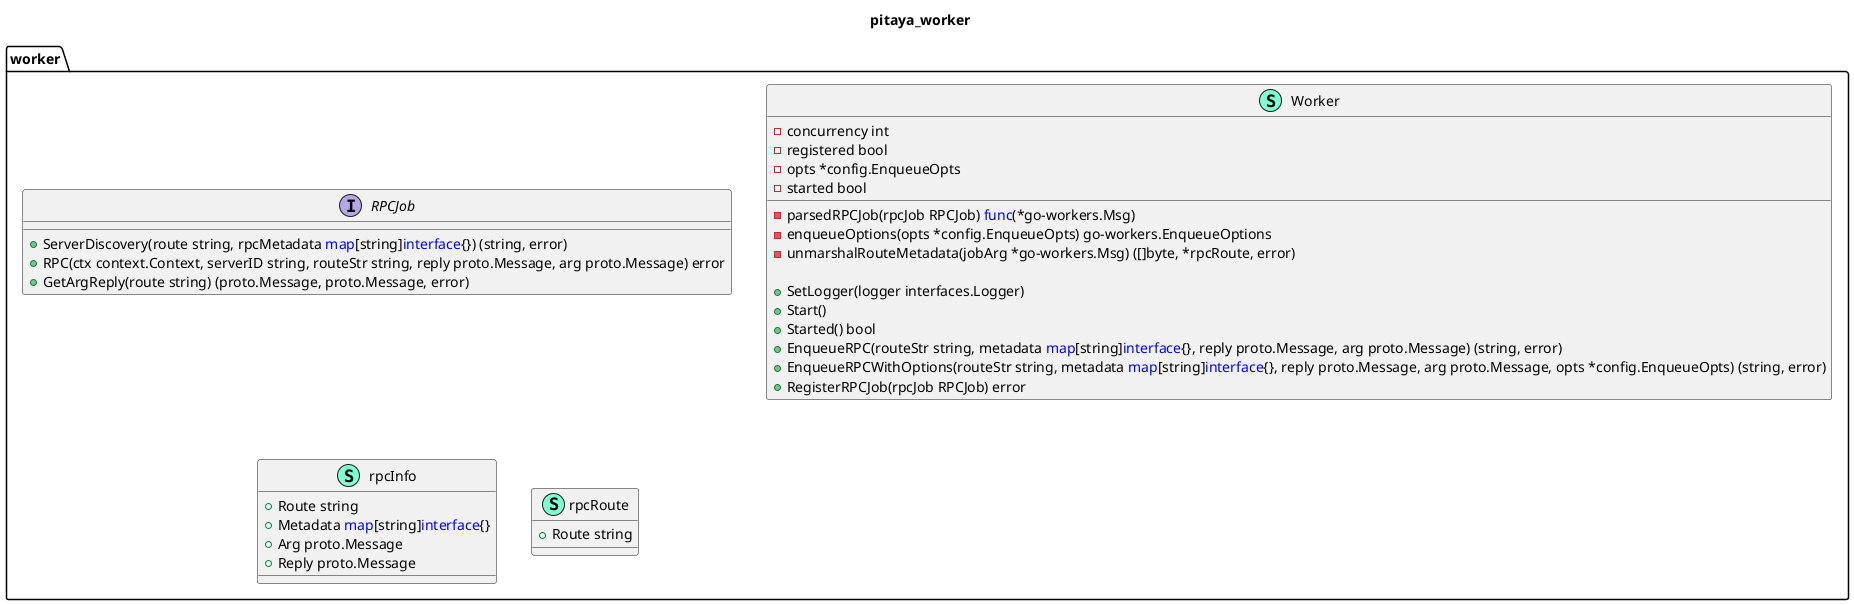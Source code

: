 @startuml
title pitaya_worker
namespace worker {
    interface RPCJob  {
        + ServerDiscovery(route string, rpcMetadata <font color=blue>map</font>[string]<font color=blue>interface</font>{}) (string, error)
        + RPC(ctx context.Context, serverID string, routeStr string, reply proto.Message, arg proto.Message) error
        + GetArgReply(route string) (proto.Message, proto.Message, error)

    }
    class Worker << (S,Aquamarine) >> {
        - concurrency int
        - registered bool
        - opts *config.EnqueueOpts
        - started bool

        - parsedRPCJob(rpcJob RPCJob) <font color=blue>func</font>(*go-workers.Msg) 
        - enqueueOptions(opts *config.EnqueueOpts) go-workers.EnqueueOptions
        - unmarshalRouteMetadata(jobArg *go-workers.Msg) ([]byte, *rpcRoute, error)

        + SetLogger(logger interfaces.Logger) 
        + Start() 
        + Started() bool
        + EnqueueRPC(routeStr string, metadata <font color=blue>map</font>[string]<font color=blue>interface</font>{}, reply proto.Message, arg proto.Message) (string, error)
        + EnqueueRPCWithOptions(routeStr string, metadata <font color=blue>map</font>[string]<font color=blue>interface</font>{}, reply proto.Message, arg proto.Message, opts *config.EnqueueOpts) (string, error)
        + RegisterRPCJob(rpcJob RPCJob) error

    }
    class rpcInfo << (S,Aquamarine) >> {
        + Route string
        + Metadata <font color=blue>map</font>[string]<font color=blue>interface</font>{}
        + Arg proto.Message
        + Reply proto.Message

    }
    class rpcRoute << (S,Aquamarine) >> {
        + Route string

    }
}


@enduml
